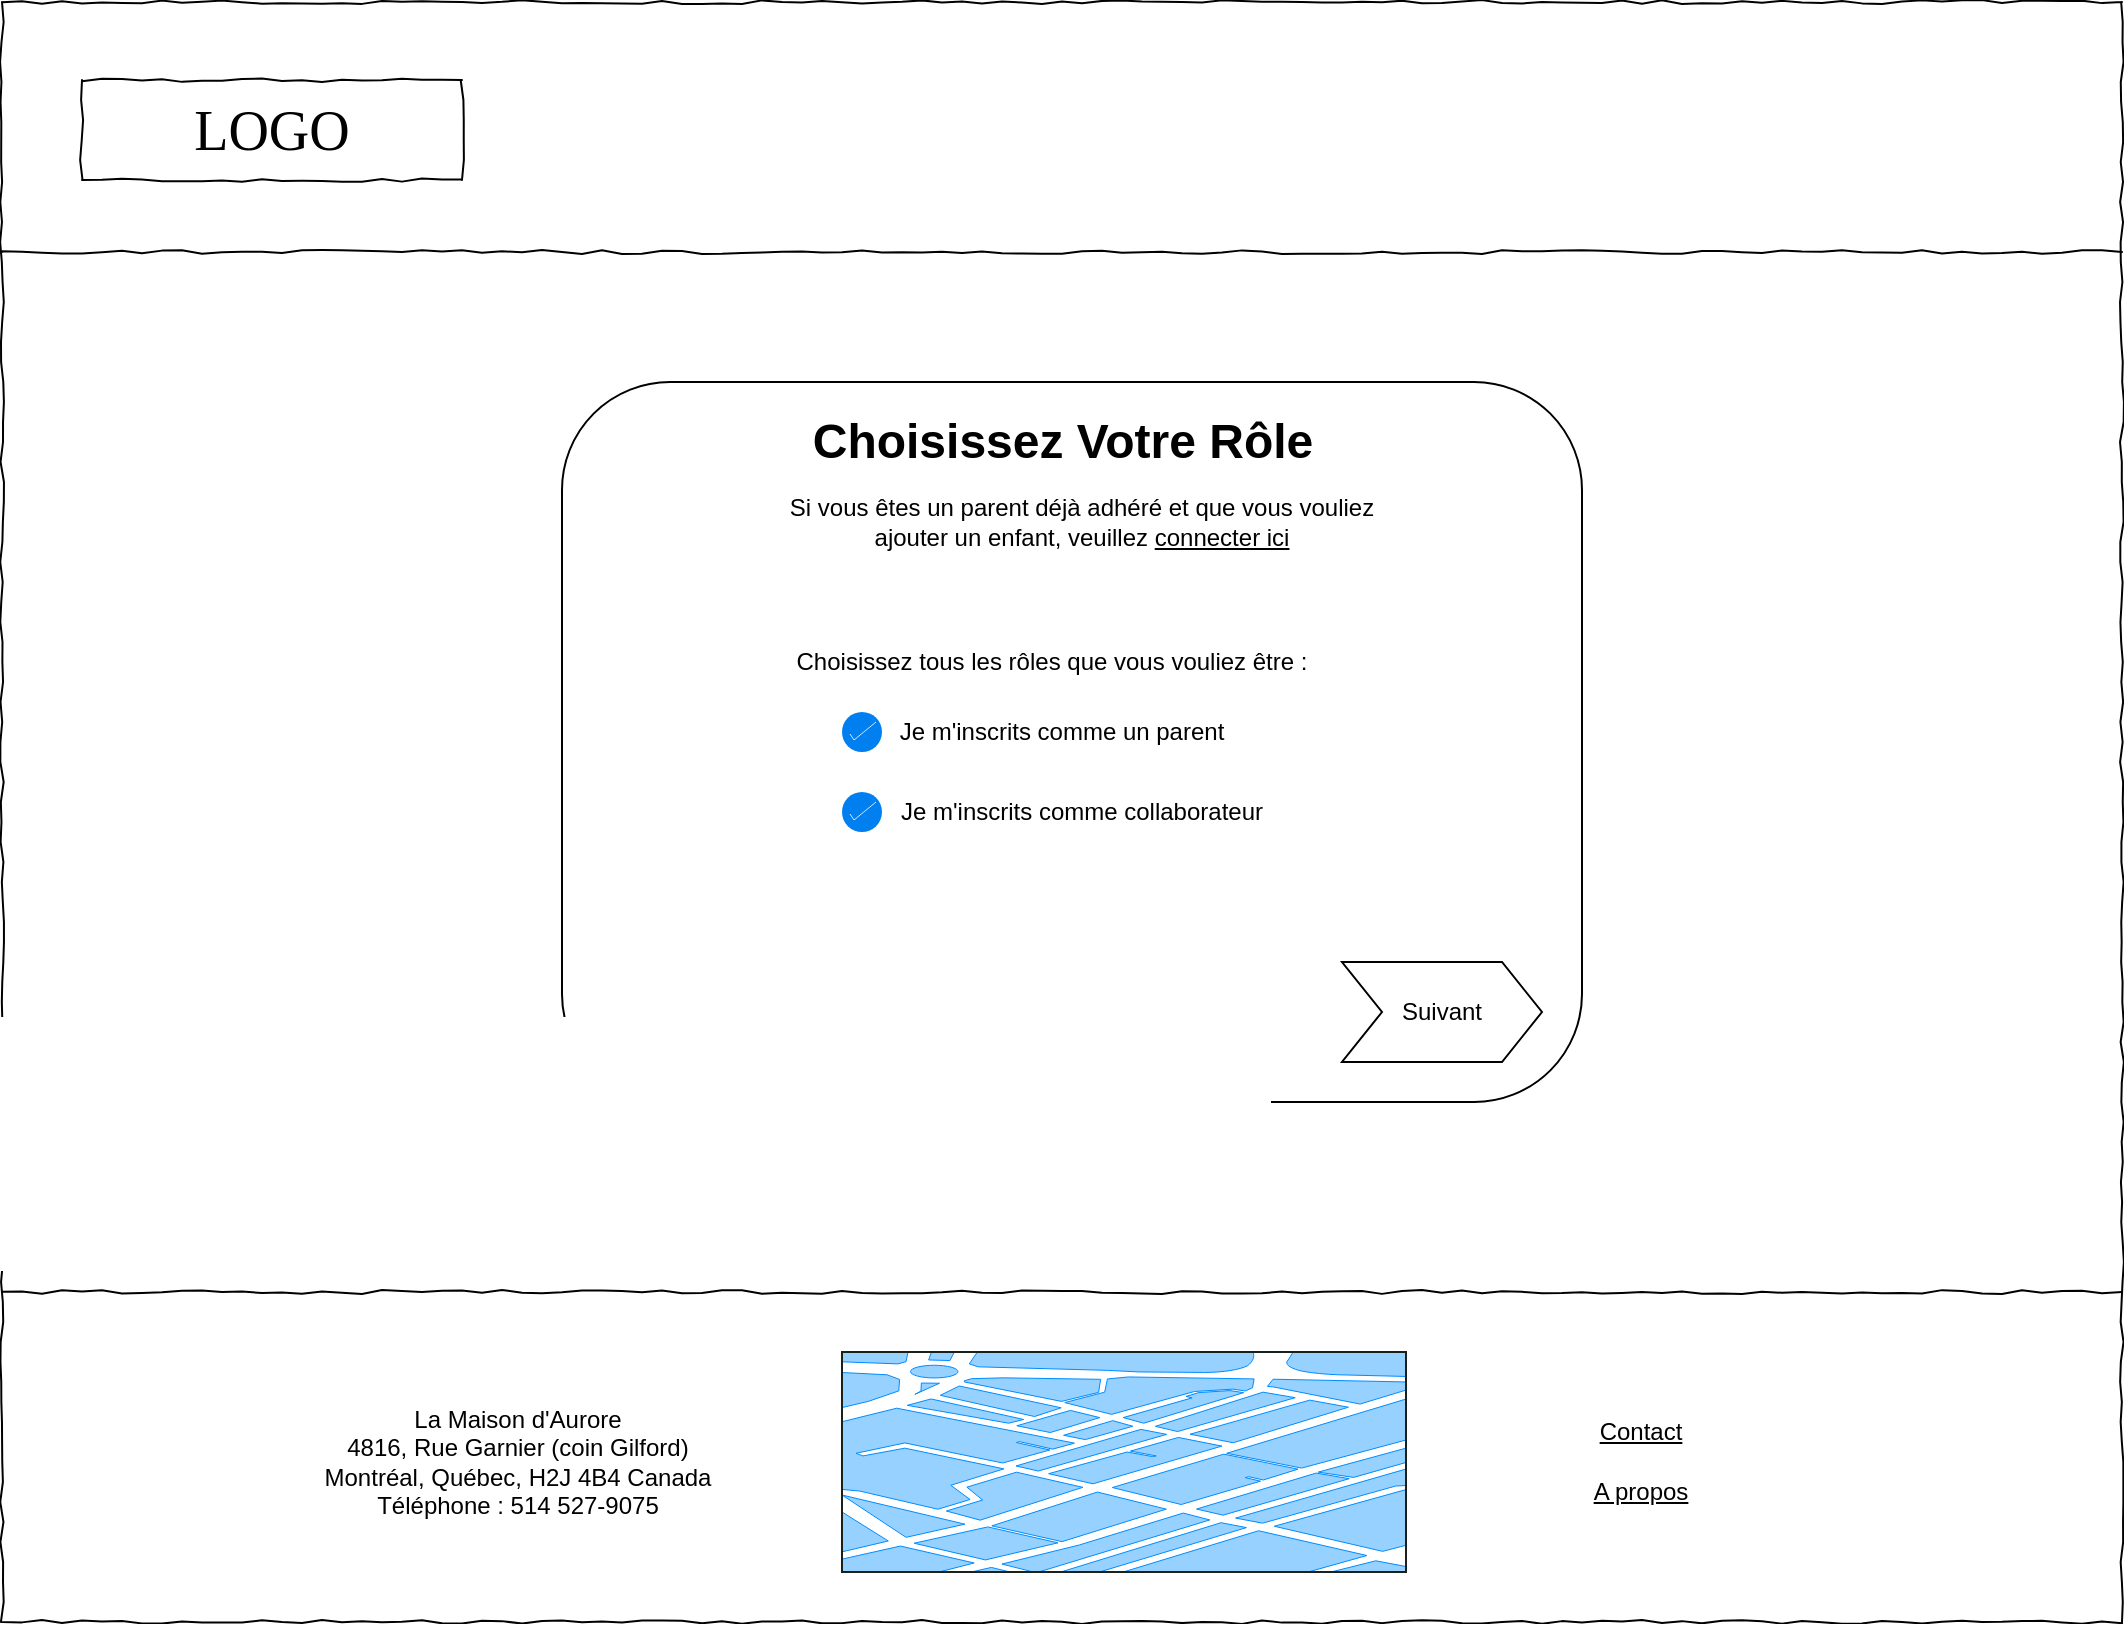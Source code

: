 <mxfile version="12.7.8" type="device"><diagram name="Page-1" id="03018318-947c-dd8e-b7a3-06fadd420f32"><mxGraphModel dx="1278" dy="531" grid="1" gridSize="10" guides="1" tooltips="1" connect="1" arrows="1" fold="1" page="1" pageScale="1" pageWidth="1100" pageHeight="850" background="#ffffff" math="0" shadow="0"><root><mxCell id="0"/><mxCell id="1" parent="0"/><mxCell id="677b7b8949515195-1" value="" style="whiteSpace=wrap;html=1;rounded=0;shadow=0;labelBackgroundColor=none;strokeColor=#000000;strokeWidth=1;fillColor=none;fontFamily=Verdana;fontSize=12;fontColor=#000000;align=center;comic=1;" parent="1" vertex="1"><mxGeometry x="20" y="20" width="1060" height="810" as="geometry"/></mxCell><mxCell id="NyTbqFKT3l6TQsCmukCO-39" value="" style="rounded=1;whiteSpace=wrap;html=1;" vertex="1" parent="1"><mxGeometry x="300" y="210" width="510" height="360" as="geometry"/></mxCell><mxCell id="677b7b8949515195-2" value="LOGO" style="whiteSpace=wrap;html=1;rounded=0;shadow=0;labelBackgroundColor=none;strokeWidth=1;fontFamily=Verdana;fontSize=28;align=center;comic=1;" parent="1" vertex="1"><mxGeometry x="60" y="59" width="190" height="50" as="geometry"/></mxCell><mxCell id="677b7b8949515195-9" value="" style="line;strokeWidth=1;html=1;rounded=0;shadow=0;labelBackgroundColor=none;fillColor=none;fontFamily=Verdana;fontSize=14;fontColor=#000000;align=center;comic=1;" parent="1" vertex="1"><mxGeometry x="20" y="140" width="1060" height="10" as="geometry"/></mxCell><mxCell id="NyTbqFKT3l6TQsCmukCO-14" value="" style="line;strokeWidth=1;html=1;rounded=0;shadow=0;labelBackgroundColor=none;fillColor=none;fontFamily=Verdana;fontSize=14;fontColor=#000000;align=center;comic=1;" vertex="1" parent="1"><mxGeometry x="20" y="660" width="1060" height="10" as="geometry"/></mxCell><mxCell id="NyTbqFKT3l6TQsCmukCO-16" value="Contact" style="text;html=1;strokeColor=none;fillColor=none;align=center;verticalAlign=middle;whiteSpace=wrap;rounded=0;fontStyle=4" vertex="1" parent="1"><mxGeometry x="773" y="725" width="133" height="20" as="geometry"/></mxCell><mxCell id="NyTbqFKT3l6TQsCmukCO-17" value="A propos" style="text;html=1;strokeColor=none;fillColor=none;align=center;verticalAlign=middle;whiteSpace=wrap;rounded=0;fontStyle=4" vertex="1" parent="1"><mxGeometry x="773" y="755" width="133" height="20" as="geometry"/></mxCell><mxCell id="NyTbqFKT3l6TQsCmukCO-18" value="" style="verticalLabelPosition=bottom;verticalAlign=top;html=1;shadow=0;dashed=0;strokeWidth=1;shape=mxgraph.ios.iBgMap;strokeColor=#18211b;strokeColor2=#008cff;fillColor2=#96D1FF;" vertex="1" parent="1"><mxGeometry x="440" y="695" width="282" height="110" as="geometry"/></mxCell><mxCell id="NyTbqFKT3l6TQsCmukCO-20" value="La Maison d'Aurore &lt;br&gt;4816, Rue Garnier (coin Gilford)&lt;br&gt;Montréal, Québec, H2J 4B4 Canada &lt;br&gt;Téléphone : 514 527-9075" style="text;html=1;strokeColor=none;fillColor=none;align=center;verticalAlign=middle;whiteSpace=wrap;rounded=0;fontStyle=0" vertex="1" parent="1"><mxGeometry x="177.5" y="685" width="200" height="130" as="geometry"/></mxCell><mxCell id="NyTbqFKT3l6TQsCmukCO-32" value="Choisissez Votre Rôle" style="text;strokeColor=none;fillColor=none;html=1;fontSize=24;fontStyle=1;verticalAlign=middle;align=center;" vertex="1" parent="1"><mxGeometry x="370" y="220" width="360" height="40" as="geometry"/></mxCell><mxCell id="NyTbqFKT3l6TQsCmukCO-33" value="" style="html=1;verticalLabelPosition=bottom;labelBackgroundColor=#ffffff;verticalAlign=top;shadow=0;dashed=0;strokeWidth=2;shape=mxgraph.ios7.misc.select;fillColor=#0080f0;strokeColor=#ffffff;" vertex="1" parent="1"><mxGeometry x="440" y="375" width="20" height="20" as="geometry"/></mxCell><mxCell id="NyTbqFKT3l6TQsCmukCO-34" value="Je m'inscrits comme un parent" style="text;html=1;strokeColor=none;fillColor=none;align=center;verticalAlign=middle;whiteSpace=wrap;rounded=0;" vertex="1" parent="1"><mxGeometry x="460" y="375" width="180" height="20" as="geometry"/></mxCell><mxCell id="NyTbqFKT3l6TQsCmukCO-35" value="" style="html=1;verticalLabelPosition=bottom;labelBackgroundColor=#ffffff;verticalAlign=top;shadow=0;dashed=0;strokeWidth=2;shape=mxgraph.ios7.misc.select;fillColor=#0080f0;strokeColor=#ffffff;" vertex="1" parent="1"><mxGeometry x="440" y="415" width="20" height="20" as="geometry"/></mxCell><mxCell id="NyTbqFKT3l6TQsCmukCO-36" value="Je m'inscrits comme collaborateur" style="text;html=1;strokeColor=none;fillColor=none;align=center;verticalAlign=middle;whiteSpace=wrap;rounded=0;" vertex="1" parent="1"><mxGeometry x="460" y="415" width="200" height="20" as="geometry"/></mxCell><mxCell id="NyTbqFKT3l6TQsCmukCO-40" value="Si vous êtes un parent déjà adhéré et que vous vouliez ajouter un enfant, veuillez &lt;u&gt;connecter ici&lt;/u&gt;" style="text;html=1;strokeColor=none;fillColor=none;align=center;verticalAlign=middle;whiteSpace=wrap;rounded=0;" vertex="1" parent="1"><mxGeometry x="410" y="270" width="300" height="20" as="geometry"/></mxCell><mxCell id="NyTbqFKT3l6TQsCmukCO-41" value="Choisissez tous les rôles que vous vouliez être :" style="text;html=1;strokeColor=none;fillColor=none;align=center;verticalAlign=middle;whiteSpace=wrap;rounded=0;" vertex="1" parent="1"><mxGeometry x="410" y="340" width="270" height="20" as="geometry"/></mxCell><mxCell id="NyTbqFKT3l6TQsCmukCO-43" value="Suivant" style="shape=step;perimeter=stepPerimeter;whiteSpace=wrap;html=1;fixedSize=1;" vertex="1" parent="1"><mxGeometry x="690" y="500" width="100" height="50" as="geometry"/></mxCell></root></mxGraphModel></diagram></mxfile>